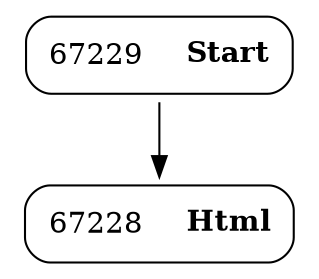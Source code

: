 digraph ast {
node [shape=none];
67229 [label=<<TABLE border='1' cellspacing='0' cellpadding='10' style='rounded' ><TR><TD border='0'>67229</TD><TD border='0'><B>Start</B></TD></TR></TABLE>>];
67229 -> 67228 [weight=2];
67228 [label=<<TABLE border='1' cellspacing='0' cellpadding='10' style='rounded' ><TR><TD border='0'>67228</TD><TD border='0'><B>Html</B></TD></TR></TABLE>>];
}
